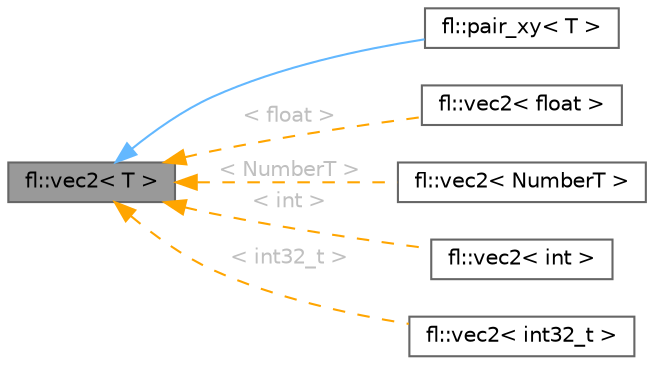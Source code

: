 digraph "fl::vec2&lt; T &gt;"
{
 // INTERACTIVE_SVG=YES
 // LATEX_PDF_SIZE
  bgcolor="transparent";
  edge [fontname=Helvetica,fontsize=10,labelfontname=Helvetica,labelfontsize=10];
  node [fontname=Helvetica,fontsize=10,shape=box,height=0.2,width=0.4];
  rankdir="LR";
  Node1 [id="Node000001",label="fl::vec2\< T \>",height=0.2,width=0.4,color="gray40", fillcolor="grey60", style="filled", fontcolor="black",tooltip=" "];
  Node1 -> Node2 [id="edge1_Node000001_Node000002",dir="back",color="steelblue1",style="solid",tooltip=" "];
  Node2 [id="Node000002",label="fl::pair_xy\< T \>",height=0.2,width=0.4,color="gray40", fillcolor="white", style="filled",URL="$d3/da1/structfl_1_1pair__xy.html",tooltip=" "];
  Node1 -> Node3 [id="edge2_Node000001_Node000003",dir="back",color="orange",style="dashed",tooltip=" ",label=" \< float \>",fontcolor="grey" ];
  Node3 [id="Node000003",label="fl::vec2\< float \>",height=0.2,width=0.4,color="gray40", fillcolor="white", style="filled",URL="$d5/d5d/structfl_1_1vec2.html",tooltip=" "];
  Node1 -> Node4 [id="edge3_Node000001_Node000004",dir="back",color="orange",style="dashed",tooltip=" ",label=" \< NumberT \>",fontcolor="grey" ];
  Node4 [id="Node000004",label="fl::vec2\< NumberT \>",height=0.2,width=0.4,color="gray40", fillcolor="white", style="filled",URL="$d5/d5d/structfl_1_1vec2.html",tooltip=" "];
  Node1 -> Node5 [id="edge4_Node000001_Node000005",dir="back",color="orange",style="dashed",tooltip=" ",label=" \< int \>",fontcolor="grey" ];
  Node5 [id="Node000005",label="fl::vec2\< int \>",height=0.2,width=0.4,color="gray40", fillcolor="white", style="filled",URL="$d5/d5d/structfl_1_1vec2.html",tooltip=" "];
  Node1 -> Node6 [id="edge5_Node000001_Node000006",dir="back",color="orange",style="dashed",tooltip=" ",label=" \< int32_t \>",fontcolor="grey" ];
  Node6 [id="Node000006",label="fl::vec2\< int32_t \>",height=0.2,width=0.4,color="gray40", fillcolor="white", style="filled",URL="$d5/d5d/structfl_1_1vec2.html",tooltip=" "];
}
